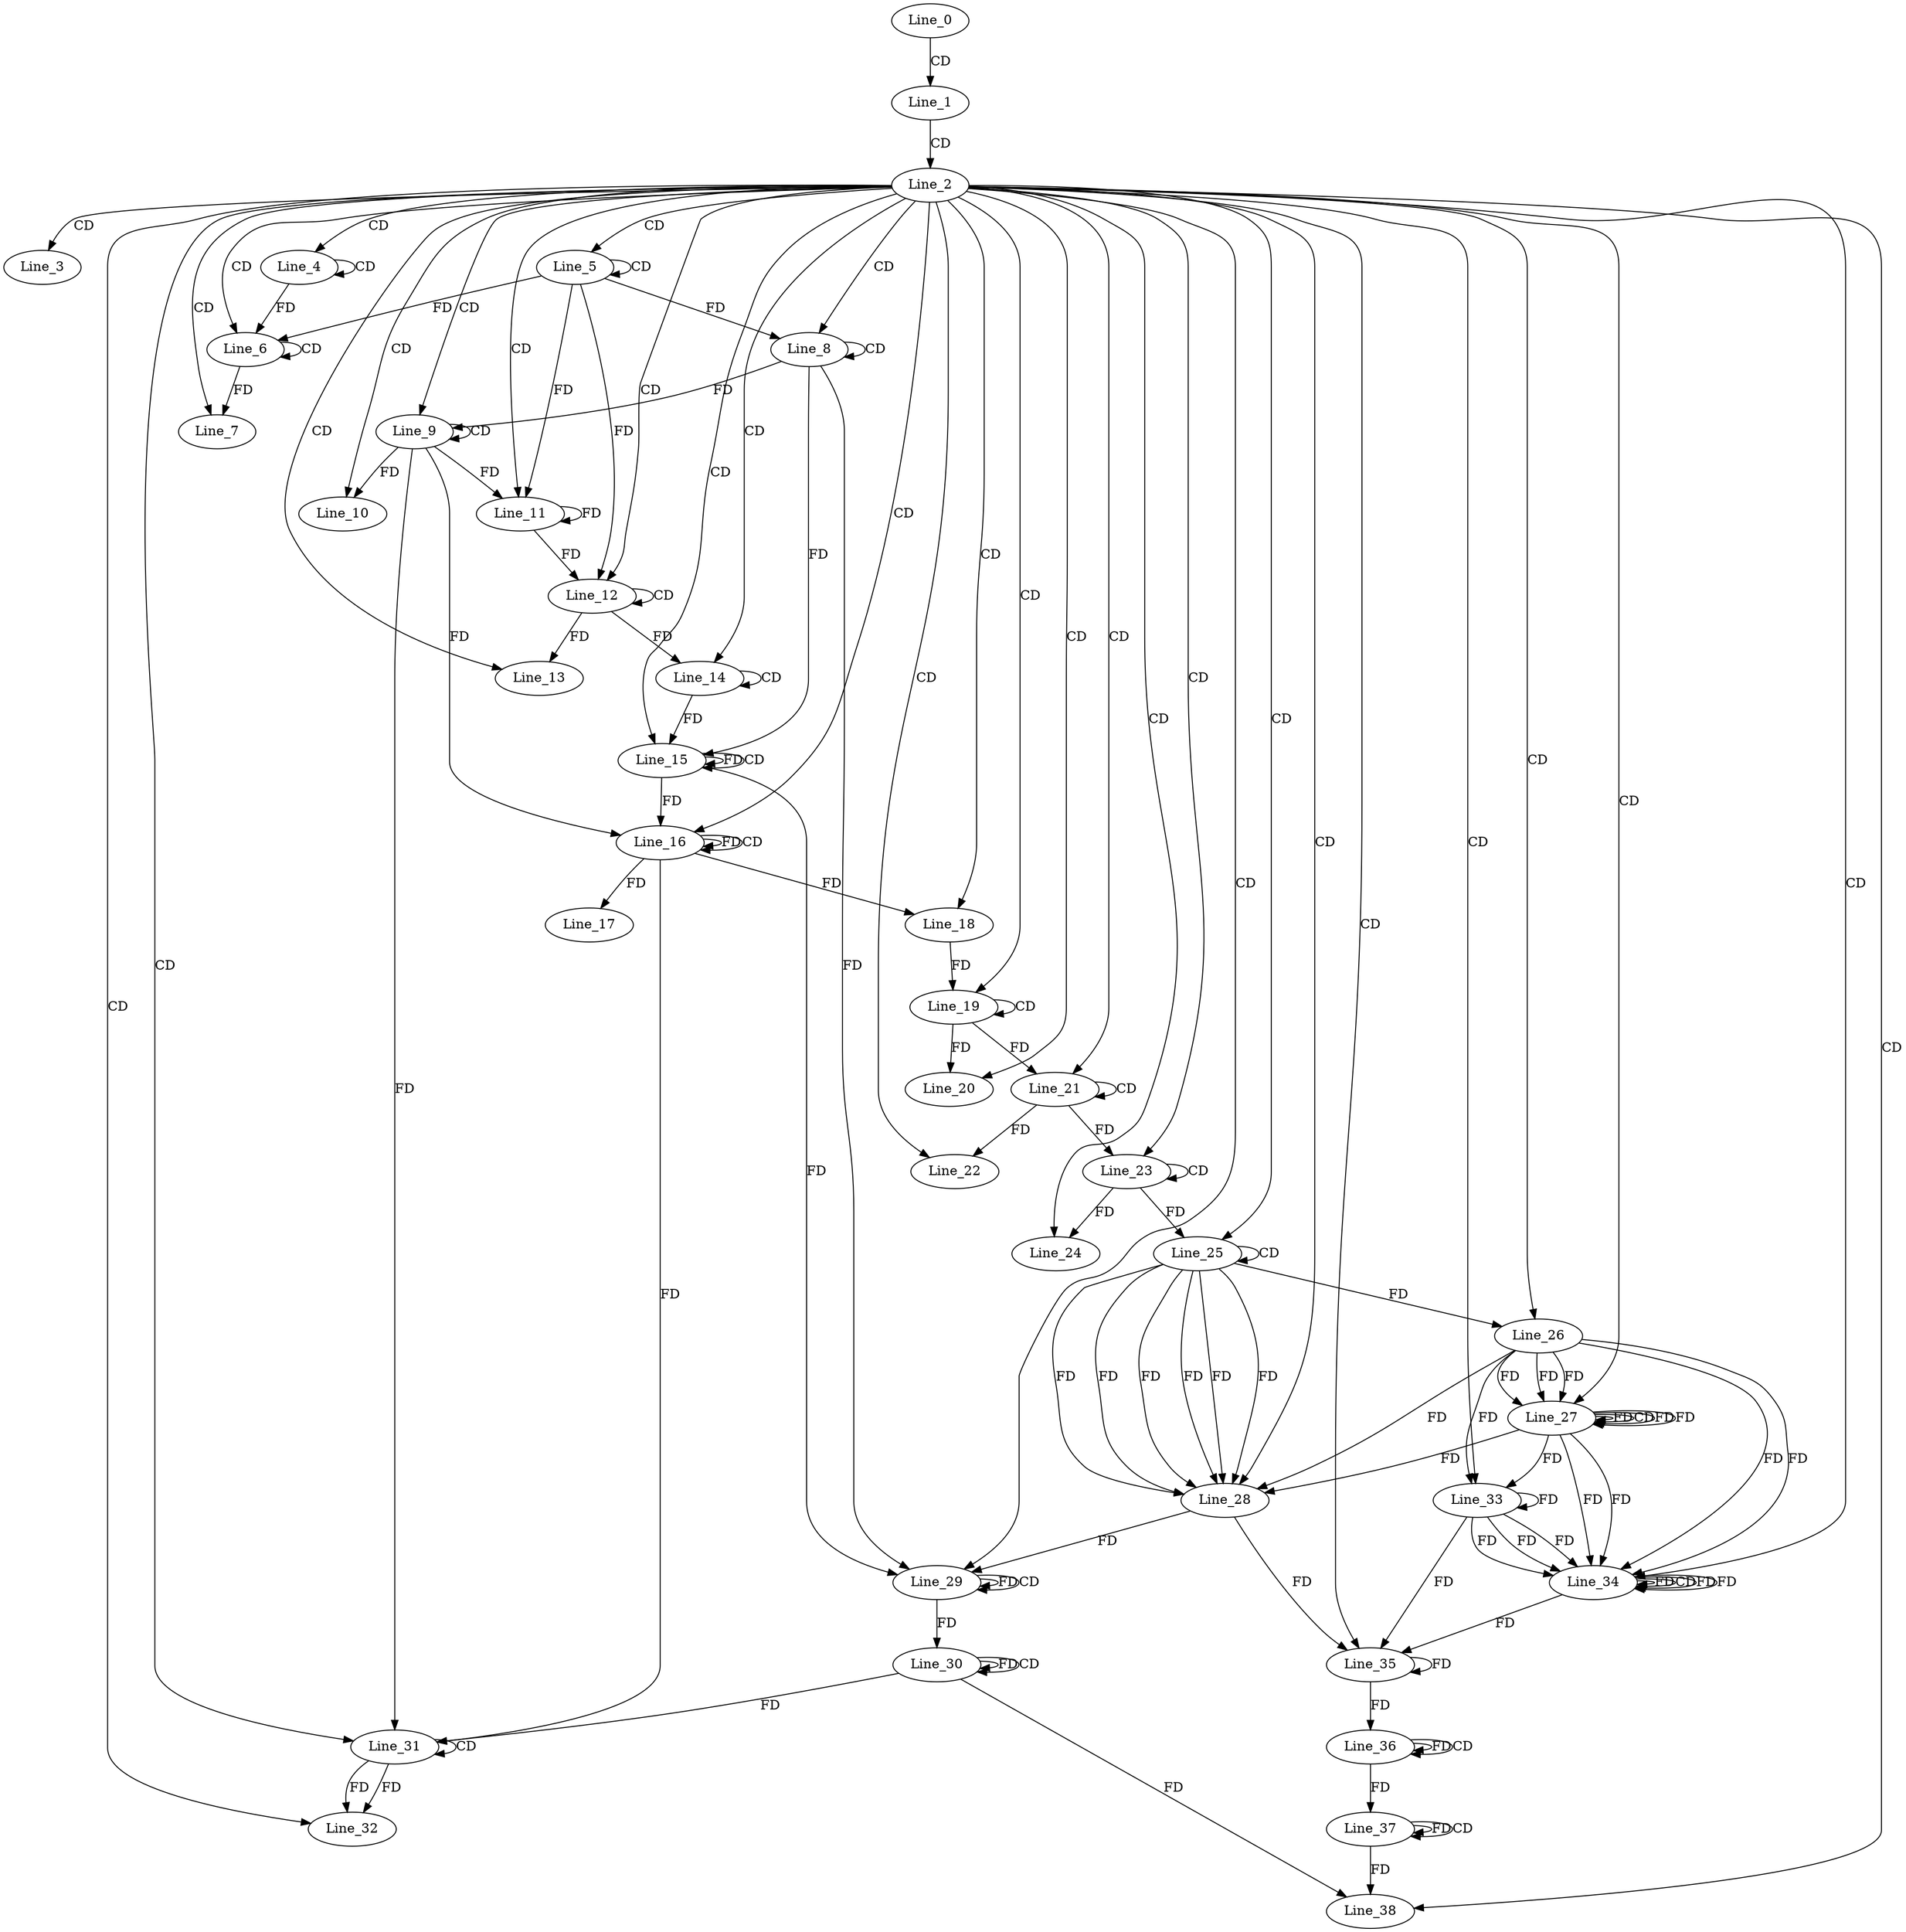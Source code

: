 digraph G {
  Line_0;
  Line_1;
  Line_2;
  Line_3;
  Line_4;
  Line_4;
  Line_5;
  Line_5;
  Line_6;
  Line_6;
  Line_7;
  Line_8;
  Line_8;
  Line_8;
  Line_9;
  Line_9;
  Line_10;
  Line_10;
  Line_11;
  Line_11;
  Line_12;
  Line_12;
  Line_13;
  Line_14;
  Line_14;
  Line_15;
  Line_15;
  Line_16;
  Line_16;
  Line_17;
  Line_17;
  Line_18;
  Line_18;
  Line_19;
  Line_19;
  Line_20;
  Line_20;
  Line_21;
  Line_21;
  Line_22;
  Line_23;
  Line_23;
  Line_24;
  Line_25;
  Line_25;
  Line_25;
  Line_26;
  Line_26;
  Line_27;
  Line_27;
  Line_27;
  Line_27;
  Line_28;
  Line_28;
  Line_28;
  Line_28;
  Line_28;
  Line_28;
  Line_28;
  Line_28;
  Line_29;
  Line_29;
  Line_29;
  Line_30;
  Line_30;
  Line_31;
  Line_31;
  Line_32;
  Line_32;
  Line_32;
  Line_33;
  Line_33;
  Line_34;
  Line_34;
  Line_34;
  Line_34;
  Line_35;
  Line_35;
  Line_35;
  Line_35;
  Line_35;
  Line_35;
  Line_35;
  Line_35;
  Line_36;
  Line_36;
  Line_36;
  Line_37;
  Line_37;
  Line_38;
  Line_38;
  Line_0 -> Line_1 [ label="CD" ];
  Line_1 -> Line_2 [ label="CD" ];
  Line_2 -> Line_3 [ label="CD" ];
  Line_2 -> Line_4 [ label="CD" ];
  Line_4 -> Line_4 [ label="CD" ];
  Line_2 -> Line_5 [ label="CD" ];
  Line_5 -> Line_5 [ label="CD" ];
  Line_2 -> Line_6 [ label="CD" ];
  Line_6 -> Line_6 [ label="CD" ];
  Line_4 -> Line_6 [ label="FD" ];
  Line_5 -> Line_6 [ label="FD" ];
  Line_2 -> Line_7 [ label="CD" ];
  Line_6 -> Line_7 [ label="FD" ];
  Line_2 -> Line_8 [ label="CD" ];
  Line_8 -> Line_8 [ label="CD" ];
  Line_5 -> Line_8 [ label="FD" ];
  Line_2 -> Line_9 [ label="CD" ];
  Line_9 -> Line_9 [ label="CD" ];
  Line_8 -> Line_9 [ label="FD" ];
  Line_2 -> Line_10 [ label="CD" ];
  Line_9 -> Line_10 [ label="FD" ];
  Line_2 -> Line_11 [ label="CD" ];
  Line_5 -> Line_11 [ label="FD" ];
  Line_11 -> Line_11 [ label="FD" ];
  Line_9 -> Line_11 [ label="FD" ];
  Line_2 -> Line_12 [ label="CD" ];
  Line_12 -> Line_12 [ label="CD" ];
  Line_5 -> Line_12 [ label="FD" ];
  Line_11 -> Line_12 [ label="FD" ];
  Line_2 -> Line_13 [ label="CD" ];
  Line_12 -> Line_13 [ label="FD" ];
  Line_2 -> Line_14 [ label="CD" ];
  Line_14 -> Line_14 [ label="CD" ];
  Line_12 -> Line_14 [ label="FD" ];
  Line_2 -> Line_15 [ label="CD" ];
  Line_8 -> Line_15 [ label="FD" ];
  Line_15 -> Line_15 [ label="FD" ];
  Line_15 -> Line_15 [ label="CD" ];
  Line_14 -> Line_15 [ label="FD" ];
  Line_2 -> Line_16 [ label="CD" ];
  Line_9 -> Line_16 [ label="FD" ];
  Line_16 -> Line_16 [ label="FD" ];
  Line_16 -> Line_16 [ label="CD" ];
  Line_15 -> Line_16 [ label="FD" ];
  Line_16 -> Line_17 [ label="FD" ];
  Line_2 -> Line_18 [ label="CD" ];
  Line_16 -> Line_18 [ label="FD" ];
  Line_2 -> Line_19 [ label="CD" ];
  Line_19 -> Line_19 [ label="CD" ];
  Line_18 -> Line_19 [ label="FD" ];
  Line_2 -> Line_20 [ label="CD" ];
  Line_19 -> Line_20 [ label="FD" ];
  Line_2 -> Line_21 [ label="CD" ];
  Line_21 -> Line_21 [ label="CD" ];
  Line_19 -> Line_21 [ label="FD" ];
  Line_2 -> Line_22 [ label="CD" ];
  Line_21 -> Line_22 [ label="FD" ];
  Line_2 -> Line_23 [ label="CD" ];
  Line_23 -> Line_23 [ label="CD" ];
  Line_21 -> Line_23 [ label="FD" ];
  Line_2 -> Line_24 [ label="CD" ];
  Line_23 -> Line_24 [ label="FD" ];
  Line_2 -> Line_25 [ label="CD" ];
  Line_25 -> Line_25 [ label="CD" ];
  Line_23 -> Line_25 [ label="FD" ];
  Line_2 -> Line_26 [ label="CD" ];
  Line_25 -> Line_26 [ label="FD" ];
  Line_2 -> Line_27 [ label="CD" ];
  Line_26 -> Line_27 [ label="FD" ];
  Line_27 -> Line_27 [ label="FD" ];
  Line_27 -> Line_27 [ label="CD" ];
  Line_26 -> Line_27 [ label="FD" ];
  Line_27 -> Line_27 [ label="FD" ];
  Line_26 -> Line_27 [ label="FD" ];
  Line_27 -> Line_27 [ label="FD" ];
  Line_2 -> Line_28 [ label="CD" ];
  Line_25 -> Line_28 [ label="FD" ];
  Line_25 -> Line_28 [ label="FD" ];
  Line_25 -> Line_28 [ label="FD" ];
  Line_25 -> Line_28 [ label="FD" ];
  Line_26 -> Line_28 [ label="FD" ];
  Line_27 -> Line_28 [ label="FD" ];
  Line_25 -> Line_28 [ label="FD" ];
  Line_25 -> Line_28 [ label="FD" ];
  Line_2 -> Line_29 [ label="CD" ];
  Line_8 -> Line_29 [ label="FD" ];
  Line_15 -> Line_29 [ label="FD" ];
  Line_29 -> Line_29 [ label="FD" ];
  Line_29 -> Line_29 [ label="CD" ];
  Line_28 -> Line_29 [ label="FD" ];
  Line_30 -> Line_30 [ label="FD" ];
  Line_30 -> Line_30 [ label="CD" ];
  Line_29 -> Line_30 [ label="FD" ];
  Line_2 -> Line_31 [ label="CD" ];
  Line_31 -> Line_31 [ label="CD" ];
  Line_9 -> Line_31 [ label="FD" ];
  Line_16 -> Line_31 [ label="FD" ];
  Line_30 -> Line_31 [ label="FD" ];
  Line_2 -> Line_32 [ label="CD" ];
  Line_31 -> Line_32 [ label="FD" ];
  Line_31 -> Line_32 [ label="FD" ];
  Line_2 -> Line_33 [ label="CD" ];
  Line_26 -> Line_33 [ label="FD" ];
  Line_27 -> Line_33 [ label="FD" ];
  Line_33 -> Line_33 [ label="FD" ];
  Line_2 -> Line_34 [ label="CD" ];
  Line_26 -> Line_34 [ label="FD" ];
  Line_27 -> Line_34 [ label="FD" ];
  Line_33 -> Line_34 [ label="FD" ];
  Line_34 -> Line_34 [ label="FD" ];
  Line_34 -> Line_34 [ label="CD" ];
  Line_26 -> Line_34 [ label="FD" ];
  Line_27 -> Line_34 [ label="FD" ];
  Line_33 -> Line_34 [ label="FD" ];
  Line_34 -> Line_34 [ label="FD" ];
  Line_33 -> Line_34 [ label="FD" ];
  Line_34 -> Line_34 [ label="FD" ];
  Line_2 -> Line_35 [ label="CD" ];
  Line_28 -> Line_35 [ label="FD" ];
  Line_35 -> Line_35 [ label="FD" ];
  Line_33 -> Line_35 [ label="FD" ];
  Line_34 -> Line_35 [ label="FD" ];
  Line_36 -> Line_36 [ label="FD" ];
  Line_36 -> Line_36 [ label="CD" ];
  Line_35 -> Line_36 [ label="FD" ];
  Line_37 -> Line_37 [ label="FD" ];
  Line_37 -> Line_37 [ label="CD" ];
  Line_36 -> Line_37 [ label="FD" ];
  Line_2 -> Line_38 [ label="CD" ];
  Line_30 -> Line_38 [ label="FD" ];
  Line_37 -> Line_38 [ label="FD" ];
}
